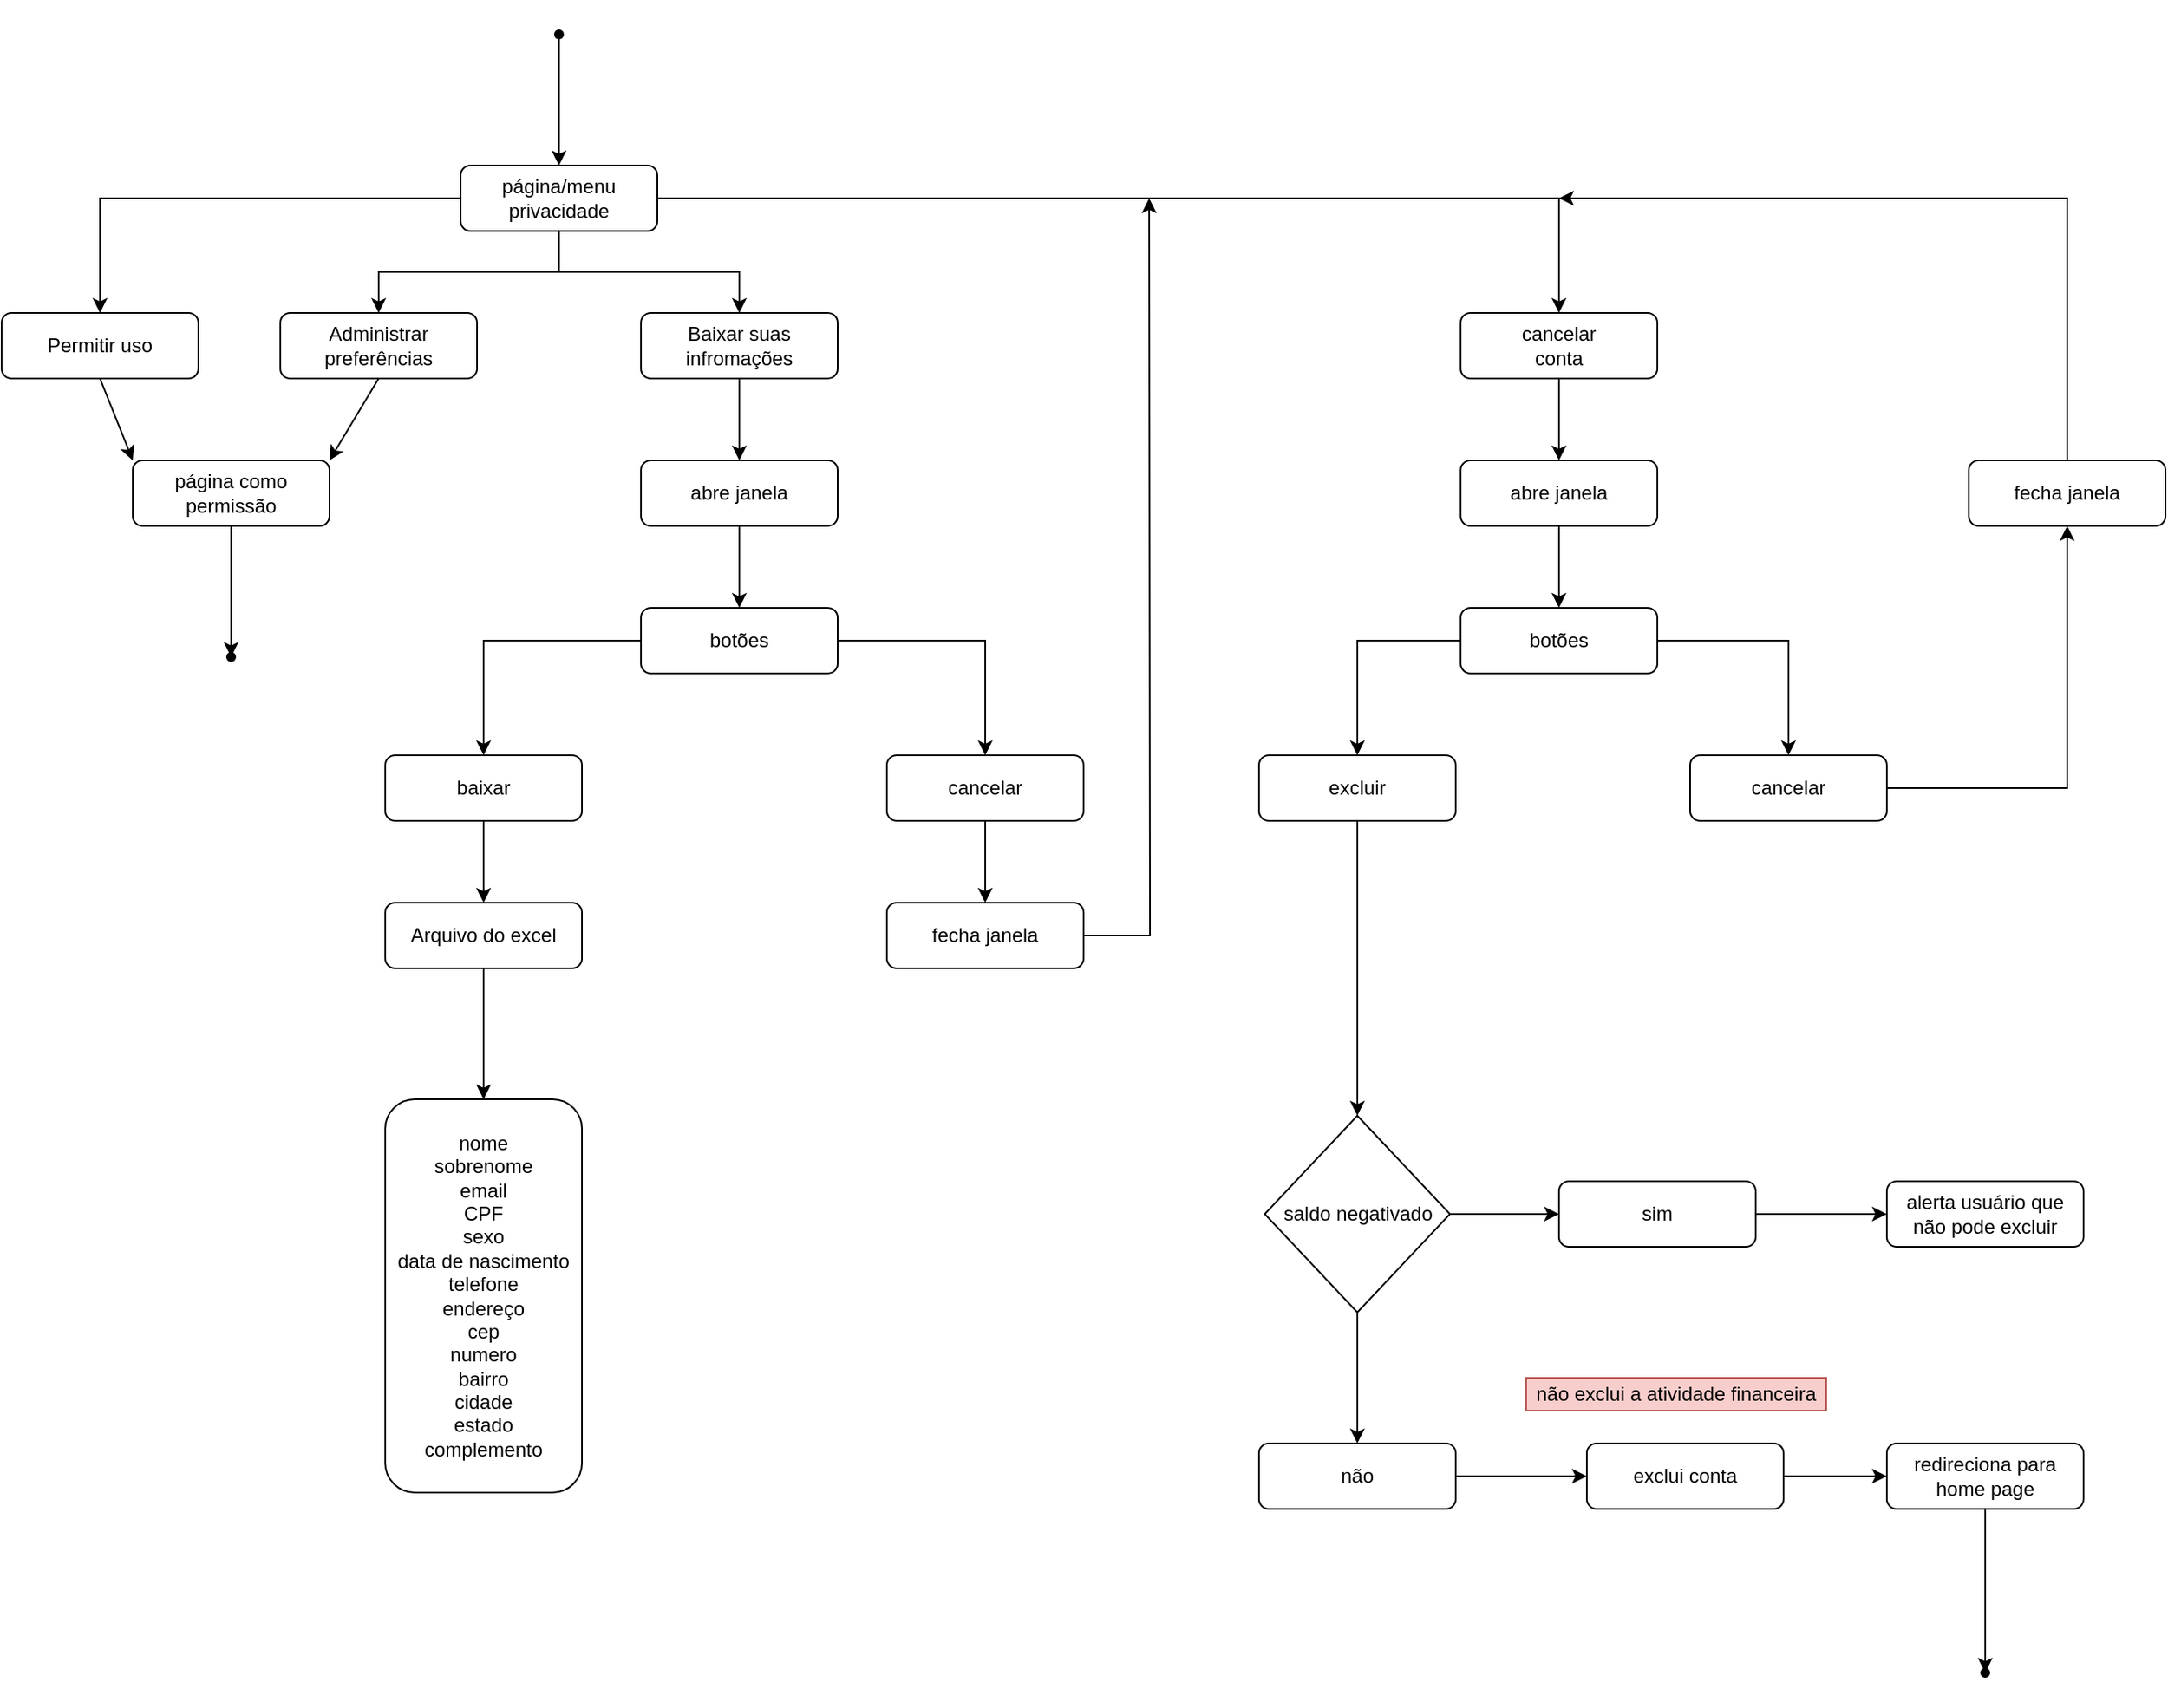 <mxfile version="15.2.7" type="device"><diagram id="C5RBs43oDa-KdzZeNtuy" name="Page-1"><mxGraphModel dx="846" dy="494" grid="1" gridSize="10" guides="1" tooltips="1" connect="1" arrows="1" fold="1" page="1" pageScale="1" pageWidth="827" pageHeight="1169" math="0" shadow="0"><root><mxCell id="WIyWlLk6GJQsqaUBKTNV-0"/><mxCell id="WIyWlLk6GJQsqaUBKTNV-1" parent="WIyWlLk6GJQsqaUBKTNV-0"/><mxCell id="s4aTJqh2rjdepkVLQ6QQ-3" value="" style="edgeStyle=orthogonalEdgeStyle;rounded=0;orthogonalLoop=1;jettySize=auto;html=1;" parent="WIyWlLk6GJQsqaUBKTNV-1" source="WIyWlLk6GJQsqaUBKTNV-3" target="s4aTJqh2rjdepkVLQ6QQ-2" edge="1"><mxGeometry relative="1" as="geometry"/></mxCell><mxCell id="s4aTJqh2rjdepkVLQ6QQ-5" value="" style="edgeStyle=orthogonalEdgeStyle;rounded=0;orthogonalLoop=1;jettySize=auto;html=1;" parent="WIyWlLk6GJQsqaUBKTNV-1" source="WIyWlLk6GJQsqaUBKTNV-3" target="s4aTJqh2rjdepkVLQ6QQ-4" edge="1"><mxGeometry relative="1" as="geometry"/></mxCell><mxCell id="s4aTJqh2rjdepkVLQ6QQ-7" value="" style="edgeStyle=orthogonalEdgeStyle;rounded=0;orthogonalLoop=1;jettySize=auto;html=1;" parent="WIyWlLk6GJQsqaUBKTNV-1" source="WIyWlLk6GJQsqaUBKTNV-3" target="s4aTJqh2rjdepkVLQ6QQ-6" edge="1"><mxGeometry relative="1" as="geometry"/></mxCell><mxCell id="s4aTJqh2rjdepkVLQ6QQ-9" value="" style="edgeStyle=orthogonalEdgeStyle;rounded=0;orthogonalLoop=1;jettySize=auto;html=1;" parent="WIyWlLk6GJQsqaUBKTNV-1" source="WIyWlLk6GJQsqaUBKTNV-3" target="s4aTJqh2rjdepkVLQ6QQ-8" edge="1"><mxGeometry relative="1" as="geometry"/></mxCell><mxCell id="WIyWlLk6GJQsqaUBKTNV-3" value="página/menu privacidade" style="rounded=1;whiteSpace=wrap;html=1;fontSize=12;glass=0;strokeWidth=1;shadow=0;" parent="WIyWlLk6GJQsqaUBKTNV-1" vertex="1"><mxGeometry x="340" y="120" width="120" height="40" as="geometry"/></mxCell><mxCell id="s4aTJqh2rjdepkVLQ6QQ-1" value="" style="edgeStyle=orthogonalEdgeStyle;rounded=0;orthogonalLoop=1;jettySize=auto;html=1;" parent="WIyWlLk6GJQsqaUBKTNV-1" source="s4aTJqh2rjdepkVLQ6QQ-0" target="WIyWlLk6GJQsqaUBKTNV-3" edge="1"><mxGeometry relative="1" as="geometry"/></mxCell><mxCell id="s4aTJqh2rjdepkVLQ6QQ-0" value="" style="shape=waypoint;sketch=0;fillStyle=solid;size=6;pointerEvents=1;points=[];fillColor=none;resizable=0;rotatable=0;perimeter=centerPerimeter;snapToPoint=1;strokeWidth=1;" parent="WIyWlLk6GJQsqaUBKTNV-1" vertex="1"><mxGeometry x="380" y="20" width="40" height="40" as="geometry"/></mxCell><mxCell id="s4aTJqh2rjdepkVLQ6QQ-2" value="Permitir uso" style="rounded=1;whiteSpace=wrap;html=1;fontSize=12;glass=0;strokeWidth=1;shadow=0;" parent="WIyWlLk6GJQsqaUBKTNV-1" vertex="1"><mxGeometry x="60" y="210" width="120" height="40" as="geometry"/></mxCell><mxCell id="s4aTJqh2rjdepkVLQ6QQ-4" value="Administrar preferências" style="rounded=1;whiteSpace=wrap;html=1;fontSize=12;glass=0;strokeWidth=1;shadow=0;" parent="WIyWlLk6GJQsqaUBKTNV-1" vertex="1"><mxGeometry x="230" y="210" width="120" height="40" as="geometry"/></mxCell><mxCell id="G78MBBPs6kFzvTXmmGNs-21" value="" style="edgeStyle=orthogonalEdgeStyle;rounded=0;orthogonalLoop=1;jettySize=auto;html=1;" parent="WIyWlLk6GJQsqaUBKTNV-1" source="s4aTJqh2rjdepkVLQ6QQ-6" target="G78MBBPs6kFzvTXmmGNs-20" edge="1"><mxGeometry relative="1" as="geometry"/></mxCell><mxCell id="s4aTJqh2rjdepkVLQ6QQ-6" value="Baixar suas infromações" style="rounded=1;whiteSpace=wrap;html=1;fontSize=12;glass=0;strokeWidth=1;shadow=0;" parent="WIyWlLk6GJQsqaUBKTNV-1" vertex="1"><mxGeometry x="450" y="210" width="120" height="40" as="geometry"/></mxCell><mxCell id="G78MBBPs6kFzvTXmmGNs-41" value="" style="edgeStyle=orthogonalEdgeStyle;rounded=0;orthogonalLoop=1;jettySize=auto;html=1;" parent="WIyWlLk6GJQsqaUBKTNV-1" source="s4aTJqh2rjdepkVLQ6QQ-8" target="G78MBBPs6kFzvTXmmGNs-40" edge="1"><mxGeometry relative="1" as="geometry"/></mxCell><mxCell id="s4aTJqh2rjdepkVLQ6QQ-8" value="&lt;div&gt;cancelar&lt;/div&gt;&lt;div&gt;conta&lt;br&gt;&lt;/div&gt;" style="rounded=1;whiteSpace=wrap;html=1;fontSize=12;glass=0;strokeWidth=1;shadow=0;" parent="WIyWlLk6GJQsqaUBKTNV-1" vertex="1"><mxGeometry x="950" y="210" width="120" height="40" as="geometry"/></mxCell><mxCell id="G78MBBPs6kFzvTXmmGNs-11" value="" style="edgeStyle=orthogonalEdgeStyle;rounded=0;orthogonalLoop=1;jettySize=auto;html=1;" parent="WIyWlLk6GJQsqaUBKTNV-1" source="G78MBBPs6kFzvTXmmGNs-5" edge="1"><mxGeometry relative="1" as="geometry"><mxPoint x="200" y="420" as="targetPoint"/></mxGeometry></mxCell><mxCell id="G78MBBPs6kFzvTXmmGNs-5" value="página como permissão" style="rounded=1;whiteSpace=wrap;html=1;" parent="WIyWlLk6GJQsqaUBKTNV-1" vertex="1"><mxGeometry x="140" y="300" width="120" height="40" as="geometry"/></mxCell><mxCell id="G78MBBPs6kFzvTXmmGNs-6" value="" style="endArrow=classic;html=1;exitX=0.5;exitY=1;exitDx=0;exitDy=0;entryX=0;entryY=0;entryDx=0;entryDy=0;" parent="WIyWlLk6GJQsqaUBKTNV-1" source="s4aTJqh2rjdepkVLQ6QQ-2" target="G78MBBPs6kFzvTXmmGNs-5" edge="1"><mxGeometry width="50" height="50" relative="1" as="geometry"><mxPoint x="390" y="410" as="sourcePoint"/><mxPoint x="440" y="360" as="targetPoint"/></mxGeometry></mxCell><mxCell id="G78MBBPs6kFzvTXmmGNs-7" value="" style="endArrow=classic;html=1;exitX=0.5;exitY=1;exitDx=0;exitDy=0;entryX=1;entryY=0;entryDx=0;entryDy=0;" parent="WIyWlLk6GJQsqaUBKTNV-1" source="s4aTJqh2rjdepkVLQ6QQ-4" target="G78MBBPs6kFzvTXmmGNs-5" edge="1"><mxGeometry width="50" height="50" relative="1" as="geometry"><mxPoint x="390" y="410" as="sourcePoint"/><mxPoint x="250" y="300" as="targetPoint"/></mxGeometry></mxCell><mxCell id="G78MBBPs6kFzvTXmmGNs-12" value="" style="shape=waypoint;sketch=0;fillStyle=solid;size=6;pointerEvents=1;points=[];fillColor=none;resizable=0;rotatable=0;perimeter=centerPerimeter;snapToPoint=1;" parent="WIyWlLk6GJQsqaUBKTNV-1" vertex="1"><mxGeometry x="180" y="400" width="40" height="40" as="geometry"/></mxCell><mxCell id="G78MBBPs6kFzvTXmmGNs-17" value="" style="edgeStyle=orthogonalEdgeStyle;rounded=0;orthogonalLoop=1;jettySize=auto;html=1;" parent="WIyWlLk6GJQsqaUBKTNV-1" source="G78MBBPs6kFzvTXmmGNs-14" target="G78MBBPs6kFzvTXmmGNs-16" edge="1"><mxGeometry relative="1" as="geometry"/></mxCell><mxCell id="G78MBBPs6kFzvTXmmGNs-14" value="Arquivo do excel" style="rounded=1;whiteSpace=wrap;html=1;fontSize=12;glass=0;strokeWidth=1;shadow=0;" parent="WIyWlLk6GJQsqaUBKTNV-1" vertex="1"><mxGeometry x="294" y="570" width="120" height="40" as="geometry"/></mxCell><mxCell id="G78MBBPs6kFzvTXmmGNs-16" value="&lt;div&gt;nome&lt;/div&gt;&lt;div&gt;sobrenome&lt;br&gt;&lt;/div&gt;&lt;div&gt;email&lt;/div&gt;&lt;div&gt;CPF&lt;/div&gt;&lt;div&gt;sexo&lt;/div&gt;&lt;div&gt;data de nascimento&lt;/div&gt;&lt;div&gt;telefone&lt;/div&gt;&lt;div&gt;endereço&lt;/div&gt;&lt;div&gt;cep&lt;/div&gt;&lt;div&gt;numero&lt;/div&gt;&lt;div&gt;bairro&lt;/div&gt;&lt;div&gt;cidade&lt;/div&gt;&lt;div&gt;estado&lt;/div&gt;&lt;div&gt;complemento&lt;br&gt;&lt;/div&gt;" style="rounded=1;whiteSpace=wrap;html=1;fontSize=12;glass=0;strokeWidth=1;shadow=0;" parent="WIyWlLk6GJQsqaUBKTNV-1" vertex="1"><mxGeometry x="294" y="690" width="120" height="240" as="geometry"/></mxCell><mxCell id="G78MBBPs6kFzvTXmmGNs-24" value="" style="edgeStyle=orthogonalEdgeStyle;rounded=0;orthogonalLoop=1;jettySize=auto;html=1;" parent="WIyWlLk6GJQsqaUBKTNV-1" source="G78MBBPs6kFzvTXmmGNs-20" target="G78MBBPs6kFzvTXmmGNs-23" edge="1"><mxGeometry relative="1" as="geometry"/></mxCell><mxCell id="G78MBBPs6kFzvTXmmGNs-20" value="abre janela" style="rounded=1;whiteSpace=wrap;html=1;" parent="WIyWlLk6GJQsqaUBKTNV-1" vertex="1"><mxGeometry x="450" y="300" width="120" height="40" as="geometry"/></mxCell><mxCell id="G78MBBPs6kFzvTXmmGNs-26" value="" style="edgeStyle=orthogonalEdgeStyle;rounded=0;orthogonalLoop=1;jettySize=auto;html=1;" parent="WIyWlLk6GJQsqaUBKTNV-1" source="G78MBBPs6kFzvTXmmGNs-23" target="G78MBBPs6kFzvTXmmGNs-25" edge="1"><mxGeometry relative="1" as="geometry"/></mxCell><mxCell id="G78MBBPs6kFzvTXmmGNs-29" value="" style="edgeStyle=orthogonalEdgeStyle;rounded=0;orthogonalLoop=1;jettySize=auto;html=1;" parent="WIyWlLk6GJQsqaUBKTNV-1" source="G78MBBPs6kFzvTXmmGNs-23" target="G78MBBPs6kFzvTXmmGNs-28" edge="1"><mxGeometry relative="1" as="geometry"/></mxCell><mxCell id="G78MBBPs6kFzvTXmmGNs-23" value="botões" style="rounded=1;whiteSpace=wrap;html=1;" parent="WIyWlLk6GJQsqaUBKTNV-1" vertex="1"><mxGeometry x="450" y="390" width="120" height="40" as="geometry"/></mxCell><mxCell id="G78MBBPs6kFzvTXmmGNs-27" value="" style="edgeStyle=orthogonalEdgeStyle;rounded=0;orthogonalLoop=1;jettySize=auto;html=1;" parent="WIyWlLk6GJQsqaUBKTNV-1" source="G78MBBPs6kFzvTXmmGNs-25" target="G78MBBPs6kFzvTXmmGNs-14" edge="1"><mxGeometry relative="1" as="geometry"/></mxCell><mxCell id="G78MBBPs6kFzvTXmmGNs-25" value="&lt;div&gt;baixar&lt;/div&gt;" style="rounded=1;whiteSpace=wrap;html=1;" parent="WIyWlLk6GJQsqaUBKTNV-1" vertex="1"><mxGeometry x="294" y="480" width="120" height="40" as="geometry"/></mxCell><mxCell id="G78MBBPs6kFzvTXmmGNs-37" value="" style="edgeStyle=orthogonalEdgeStyle;rounded=0;orthogonalLoop=1;jettySize=auto;html=1;" parent="WIyWlLk6GJQsqaUBKTNV-1" source="G78MBBPs6kFzvTXmmGNs-28" target="G78MBBPs6kFzvTXmmGNs-36" edge="1"><mxGeometry relative="1" as="geometry"/></mxCell><mxCell id="G78MBBPs6kFzvTXmmGNs-28" value="cancelar" style="rounded=1;whiteSpace=wrap;html=1;" parent="WIyWlLk6GJQsqaUBKTNV-1" vertex="1"><mxGeometry x="600" y="480" width="120" height="40" as="geometry"/></mxCell><mxCell id="dPFc7yf4ny0o-qQaIWG4-0" style="edgeStyle=orthogonalEdgeStyle;rounded=0;orthogonalLoop=1;jettySize=auto;html=1;" edge="1" parent="WIyWlLk6GJQsqaUBKTNV-1" source="G78MBBPs6kFzvTXmmGNs-36"><mxGeometry relative="1" as="geometry"><mxPoint x="760" y="140" as="targetPoint"/></mxGeometry></mxCell><mxCell id="G78MBBPs6kFzvTXmmGNs-36" value="fecha janela" style="rounded=1;whiteSpace=wrap;html=1;" parent="WIyWlLk6GJQsqaUBKTNV-1" vertex="1"><mxGeometry x="600" y="570" width="120" height="40" as="geometry"/></mxCell><mxCell id="G78MBBPs6kFzvTXmmGNs-43" value="" style="edgeStyle=orthogonalEdgeStyle;rounded=0;orthogonalLoop=1;jettySize=auto;html=1;" parent="WIyWlLk6GJQsqaUBKTNV-1" source="G78MBBPs6kFzvTXmmGNs-40" target="G78MBBPs6kFzvTXmmGNs-42" edge="1"><mxGeometry relative="1" as="geometry"/></mxCell><mxCell id="G78MBBPs6kFzvTXmmGNs-40" value="abre janela" style="rounded=1;whiteSpace=wrap;html=1;fontSize=12;glass=0;strokeWidth=1;shadow=0;" parent="WIyWlLk6GJQsqaUBKTNV-1" vertex="1"><mxGeometry x="950" y="300" width="120" height="40" as="geometry"/></mxCell><mxCell id="G78MBBPs6kFzvTXmmGNs-45" value="" style="edgeStyle=orthogonalEdgeStyle;rounded=0;orthogonalLoop=1;jettySize=auto;html=1;" parent="WIyWlLk6GJQsqaUBKTNV-1" source="G78MBBPs6kFzvTXmmGNs-42" target="G78MBBPs6kFzvTXmmGNs-44" edge="1"><mxGeometry relative="1" as="geometry"/></mxCell><mxCell id="G78MBBPs6kFzvTXmmGNs-47" value="" style="edgeStyle=orthogonalEdgeStyle;rounded=0;orthogonalLoop=1;jettySize=auto;html=1;" parent="WIyWlLk6GJQsqaUBKTNV-1" source="G78MBBPs6kFzvTXmmGNs-42" target="G78MBBPs6kFzvTXmmGNs-46" edge="1"><mxGeometry relative="1" as="geometry"/></mxCell><mxCell id="G78MBBPs6kFzvTXmmGNs-42" value="botões" style="rounded=1;whiteSpace=wrap;html=1;fontSize=12;glass=0;strokeWidth=1;shadow=0;" parent="WIyWlLk6GJQsqaUBKTNV-1" vertex="1"><mxGeometry x="950" y="390" width="120" height="40" as="geometry"/></mxCell><mxCell id="G78MBBPs6kFzvTXmmGNs-49" value="" style="edgeStyle=orthogonalEdgeStyle;rounded=0;orthogonalLoop=1;jettySize=auto;html=1;" parent="WIyWlLk6GJQsqaUBKTNV-1" source="G78MBBPs6kFzvTXmmGNs-44" target="G78MBBPs6kFzvTXmmGNs-55" edge="1"><mxGeometry relative="1" as="geometry"><mxPoint x="887" y="610" as="targetPoint"/></mxGeometry></mxCell><mxCell id="G78MBBPs6kFzvTXmmGNs-44" value="excluir" style="rounded=1;whiteSpace=wrap;html=1;fontSize=12;glass=0;strokeWidth=1;shadow=0;" parent="WIyWlLk6GJQsqaUBKTNV-1" vertex="1"><mxGeometry x="827" y="480" width="120" height="40" as="geometry"/></mxCell><mxCell id="dPFc7yf4ny0o-qQaIWG4-3" style="edgeStyle=orthogonalEdgeStyle;rounded=0;orthogonalLoop=1;jettySize=auto;html=1;entryX=0.5;entryY=1;entryDx=0;entryDy=0;" edge="1" parent="WIyWlLk6GJQsqaUBKTNV-1" source="G78MBBPs6kFzvTXmmGNs-46" target="G78MBBPs6kFzvTXmmGNs-69"><mxGeometry relative="1" as="geometry"/></mxCell><mxCell id="G78MBBPs6kFzvTXmmGNs-46" value="cancelar" style="rounded=1;whiteSpace=wrap;html=1;fontSize=12;glass=0;strokeWidth=1;shadow=0;" parent="WIyWlLk6GJQsqaUBKTNV-1" vertex="1"><mxGeometry x="1090" y="480" width="120" height="40" as="geometry"/></mxCell><mxCell id="G78MBBPs6kFzvTXmmGNs-57" value="" style="edgeStyle=orthogonalEdgeStyle;rounded=0;orthogonalLoop=1;jettySize=auto;html=1;" parent="WIyWlLk6GJQsqaUBKTNV-1" source="G78MBBPs6kFzvTXmmGNs-55" target="G78MBBPs6kFzvTXmmGNs-60" edge="1"><mxGeometry relative="1" as="geometry"><mxPoint x="1070" y="760" as="targetPoint"/></mxGeometry></mxCell><mxCell id="G78MBBPs6kFzvTXmmGNs-64" value="" style="edgeStyle=orthogonalEdgeStyle;rounded=0;orthogonalLoop=1;jettySize=auto;html=1;" parent="WIyWlLk6GJQsqaUBKTNV-1" source="G78MBBPs6kFzvTXmmGNs-55" target="G78MBBPs6kFzvTXmmGNs-65" edge="1"><mxGeometry relative="1" as="geometry"><mxPoint x="887" y="930" as="targetPoint"/></mxGeometry></mxCell><mxCell id="G78MBBPs6kFzvTXmmGNs-55" value="saldo negativado" style="rhombus;whiteSpace=wrap;html=1;" parent="WIyWlLk6GJQsqaUBKTNV-1" vertex="1"><mxGeometry x="830.5" y="700" width="113" height="120" as="geometry"/></mxCell><mxCell id="G78MBBPs6kFzvTXmmGNs-62" value="" style="edgeStyle=orthogonalEdgeStyle;rounded=0;orthogonalLoop=1;jettySize=auto;html=1;" parent="WIyWlLk6GJQsqaUBKTNV-1" source="G78MBBPs6kFzvTXmmGNs-60" target="G78MBBPs6kFzvTXmmGNs-61" edge="1"><mxGeometry relative="1" as="geometry"/></mxCell><mxCell id="G78MBBPs6kFzvTXmmGNs-60" value="sim" style="rounded=1;whiteSpace=wrap;html=1;" parent="WIyWlLk6GJQsqaUBKTNV-1" vertex="1"><mxGeometry x="1010" y="740" width="120" height="40" as="geometry"/></mxCell><mxCell id="G78MBBPs6kFzvTXmmGNs-61" value="alerta usuário que não pode excluir" style="rounded=1;whiteSpace=wrap;html=1;" parent="WIyWlLk6GJQsqaUBKTNV-1" vertex="1"><mxGeometry x="1210" y="740" width="120" height="40" as="geometry"/></mxCell><mxCell id="G78MBBPs6kFzvTXmmGNs-67" value="" style="edgeStyle=orthogonalEdgeStyle;rounded=0;orthogonalLoop=1;jettySize=auto;html=1;" parent="WIyWlLk6GJQsqaUBKTNV-1" source="G78MBBPs6kFzvTXmmGNs-65" target="G78MBBPs6kFzvTXmmGNs-66" edge="1"><mxGeometry relative="1" as="geometry"/></mxCell><mxCell id="G78MBBPs6kFzvTXmmGNs-65" value="não" style="rounded=1;whiteSpace=wrap;html=1;" parent="WIyWlLk6GJQsqaUBKTNV-1" vertex="1"><mxGeometry x="827" y="900" width="120" height="40" as="geometry"/></mxCell><mxCell id="G78MBBPs6kFzvTXmmGNs-72" value="" style="edgeStyle=orthogonalEdgeStyle;rounded=0;orthogonalLoop=1;jettySize=auto;html=1;" parent="WIyWlLk6GJQsqaUBKTNV-1" source="G78MBBPs6kFzvTXmmGNs-66" target="G78MBBPs6kFzvTXmmGNs-71" edge="1"><mxGeometry relative="1" as="geometry"/></mxCell><mxCell id="G78MBBPs6kFzvTXmmGNs-66" value="exclui conta " style="rounded=1;whiteSpace=wrap;html=1;" parent="WIyWlLk6GJQsqaUBKTNV-1" vertex="1"><mxGeometry x="1027" y="900" width="120" height="40" as="geometry"/></mxCell><mxCell id="dPFc7yf4ny0o-qQaIWG4-1" style="edgeStyle=orthogonalEdgeStyle;rounded=0;orthogonalLoop=1;jettySize=auto;html=1;" edge="1" parent="WIyWlLk6GJQsqaUBKTNV-1" source="G78MBBPs6kFzvTXmmGNs-69"><mxGeometry relative="1" as="geometry"><mxPoint x="1010" y="140" as="targetPoint"/><Array as="points"><mxPoint x="1320" y="140"/></Array></mxGeometry></mxCell><mxCell id="G78MBBPs6kFzvTXmmGNs-69" value="fecha janela" style="rounded=1;whiteSpace=wrap;html=1;" parent="WIyWlLk6GJQsqaUBKTNV-1" vertex="1"><mxGeometry x="1260" y="300" width="120" height="40" as="geometry"/></mxCell><mxCell id="G78MBBPs6kFzvTXmmGNs-74" value="" style="edgeStyle=orthogonalEdgeStyle;rounded=0;orthogonalLoop=1;jettySize=auto;html=1;" parent="WIyWlLk6GJQsqaUBKTNV-1" source="G78MBBPs6kFzvTXmmGNs-71" target="G78MBBPs6kFzvTXmmGNs-73" edge="1"><mxGeometry relative="1" as="geometry"/></mxCell><mxCell id="G78MBBPs6kFzvTXmmGNs-71" value="redireciona para home page" style="rounded=1;whiteSpace=wrap;html=1;" parent="WIyWlLk6GJQsqaUBKTNV-1" vertex="1"><mxGeometry x="1210" y="900" width="120" height="40" as="geometry"/></mxCell><mxCell id="G78MBBPs6kFzvTXmmGNs-73" value="" style="shape=waypoint;size=6;pointerEvents=1;points=[];fillColor=#ffffff;resizable=0;rotatable=0;perimeter=centerPerimeter;snapToPoint=1;rounded=1;" parent="WIyWlLk6GJQsqaUBKTNV-1" vertex="1"><mxGeometry x="1250" y="1020" width="40" height="40" as="geometry"/></mxCell><mxCell id="G78MBBPs6kFzvTXmmGNs-76" value="não exclui a atividade financeira" style="text;html=1;strokeColor=#b85450;fillColor=#f8cecc;align=center;verticalAlign=middle;whiteSpace=wrap;rounded=0;" parent="WIyWlLk6GJQsqaUBKTNV-1" vertex="1"><mxGeometry x="990" y="860" width="183" height="20" as="geometry"/></mxCell></root></mxGraphModel></diagram></mxfile>